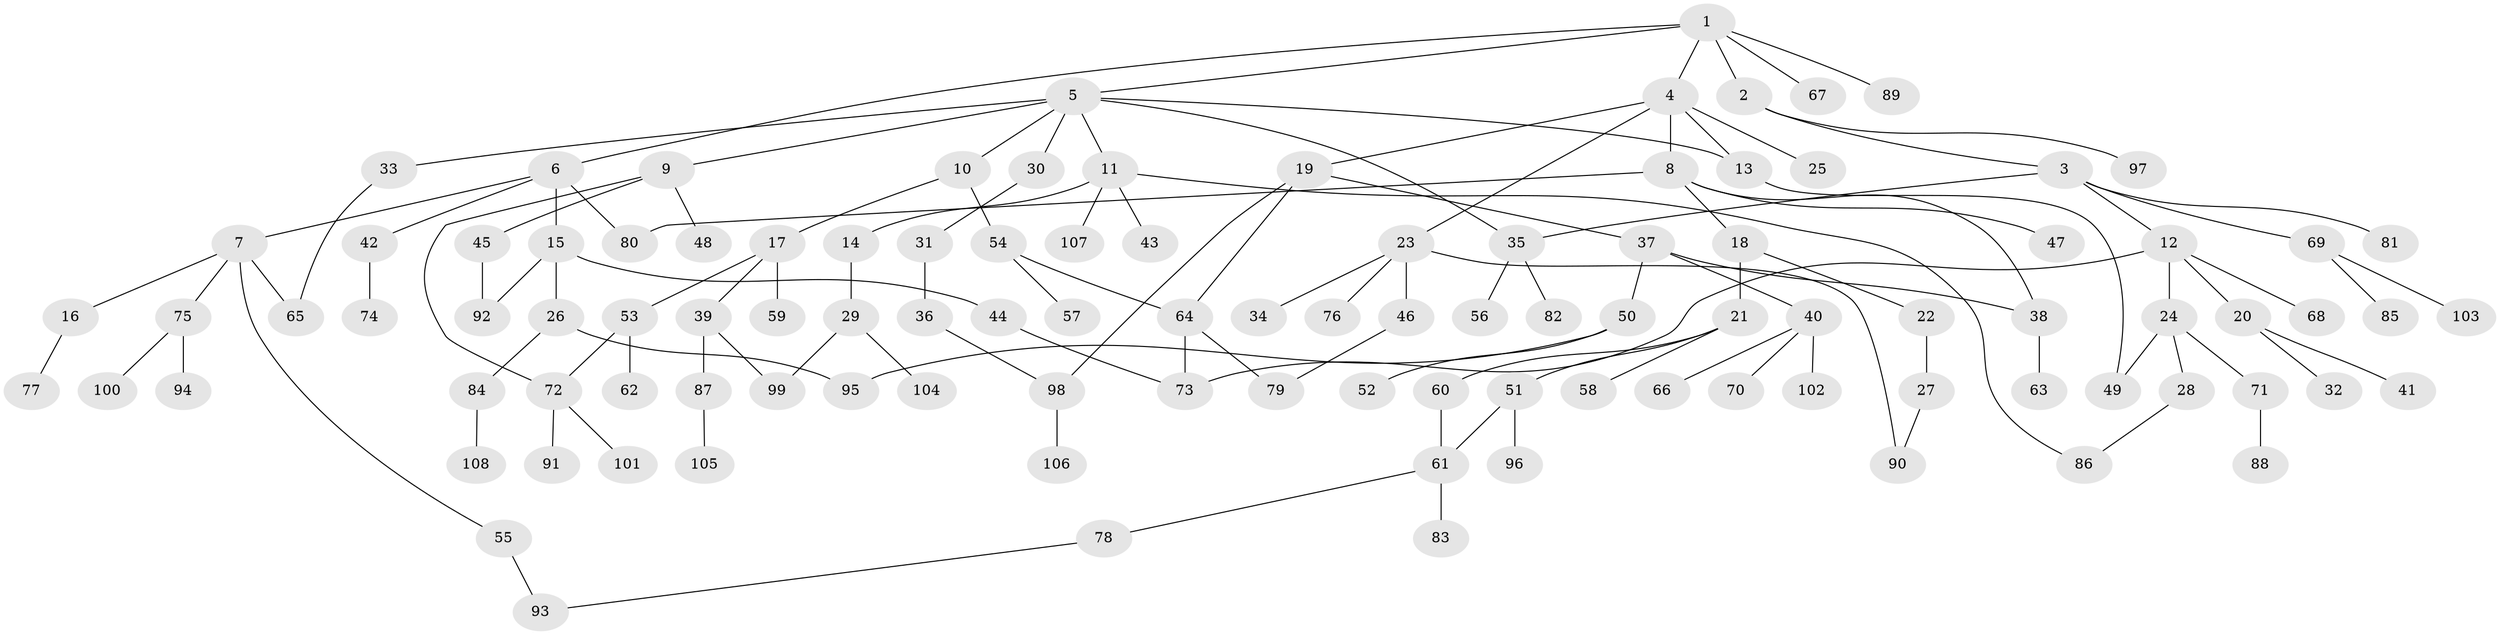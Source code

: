 // Generated by graph-tools (version 1.1) at 2025/49/03/09/25 03:49:20]
// undirected, 108 vertices, 126 edges
graph export_dot {
graph [start="1"]
  node [color=gray90,style=filled];
  1;
  2;
  3;
  4;
  5;
  6;
  7;
  8;
  9;
  10;
  11;
  12;
  13;
  14;
  15;
  16;
  17;
  18;
  19;
  20;
  21;
  22;
  23;
  24;
  25;
  26;
  27;
  28;
  29;
  30;
  31;
  32;
  33;
  34;
  35;
  36;
  37;
  38;
  39;
  40;
  41;
  42;
  43;
  44;
  45;
  46;
  47;
  48;
  49;
  50;
  51;
  52;
  53;
  54;
  55;
  56;
  57;
  58;
  59;
  60;
  61;
  62;
  63;
  64;
  65;
  66;
  67;
  68;
  69;
  70;
  71;
  72;
  73;
  74;
  75;
  76;
  77;
  78;
  79;
  80;
  81;
  82;
  83;
  84;
  85;
  86;
  87;
  88;
  89;
  90;
  91;
  92;
  93;
  94;
  95;
  96;
  97;
  98;
  99;
  100;
  101;
  102;
  103;
  104;
  105;
  106;
  107;
  108;
  1 -- 2;
  1 -- 4;
  1 -- 5;
  1 -- 6;
  1 -- 67;
  1 -- 89;
  2 -- 3;
  2 -- 97;
  3 -- 12;
  3 -- 69;
  3 -- 81;
  3 -- 35;
  4 -- 8;
  4 -- 19;
  4 -- 23;
  4 -- 25;
  4 -- 13;
  5 -- 9;
  5 -- 10;
  5 -- 11;
  5 -- 13;
  5 -- 30;
  5 -- 33;
  5 -- 35;
  6 -- 7;
  6 -- 15;
  6 -- 42;
  6 -- 80;
  7 -- 16;
  7 -- 55;
  7 -- 65;
  7 -- 75;
  8 -- 18;
  8 -- 38;
  8 -- 47;
  8 -- 80;
  9 -- 45;
  9 -- 48;
  9 -- 72;
  10 -- 17;
  10 -- 54;
  11 -- 14;
  11 -- 43;
  11 -- 107;
  11 -- 86;
  12 -- 20;
  12 -- 24;
  12 -- 68;
  12 -- 73;
  13 -- 49;
  14 -- 29;
  15 -- 26;
  15 -- 44;
  15 -- 92;
  16 -- 77;
  17 -- 39;
  17 -- 53;
  17 -- 59;
  18 -- 21;
  18 -- 22;
  19 -- 37;
  19 -- 64;
  19 -- 98;
  20 -- 32;
  20 -- 41;
  21 -- 51;
  21 -- 58;
  21 -- 60;
  22 -- 27;
  23 -- 34;
  23 -- 46;
  23 -- 76;
  23 -- 90;
  24 -- 28;
  24 -- 71;
  24 -- 49;
  26 -- 84;
  26 -- 95;
  27 -- 90;
  28 -- 86;
  29 -- 104;
  29 -- 99;
  30 -- 31;
  31 -- 36;
  33 -- 65;
  35 -- 56;
  35 -- 82;
  36 -- 98;
  37 -- 40;
  37 -- 50;
  37 -- 38;
  38 -- 63;
  39 -- 87;
  39 -- 99;
  40 -- 66;
  40 -- 70;
  40 -- 102;
  42 -- 74;
  44 -- 73;
  45 -- 92;
  46 -- 79;
  50 -- 52;
  50 -- 95;
  51 -- 61;
  51 -- 96;
  53 -- 62;
  53 -- 72;
  54 -- 57;
  54 -- 64;
  55 -- 93;
  60 -- 61;
  61 -- 78;
  61 -- 83;
  64 -- 73;
  64 -- 79;
  69 -- 85;
  69 -- 103;
  71 -- 88;
  72 -- 91;
  72 -- 101;
  75 -- 94;
  75 -- 100;
  78 -- 93;
  84 -- 108;
  87 -- 105;
  98 -- 106;
}
